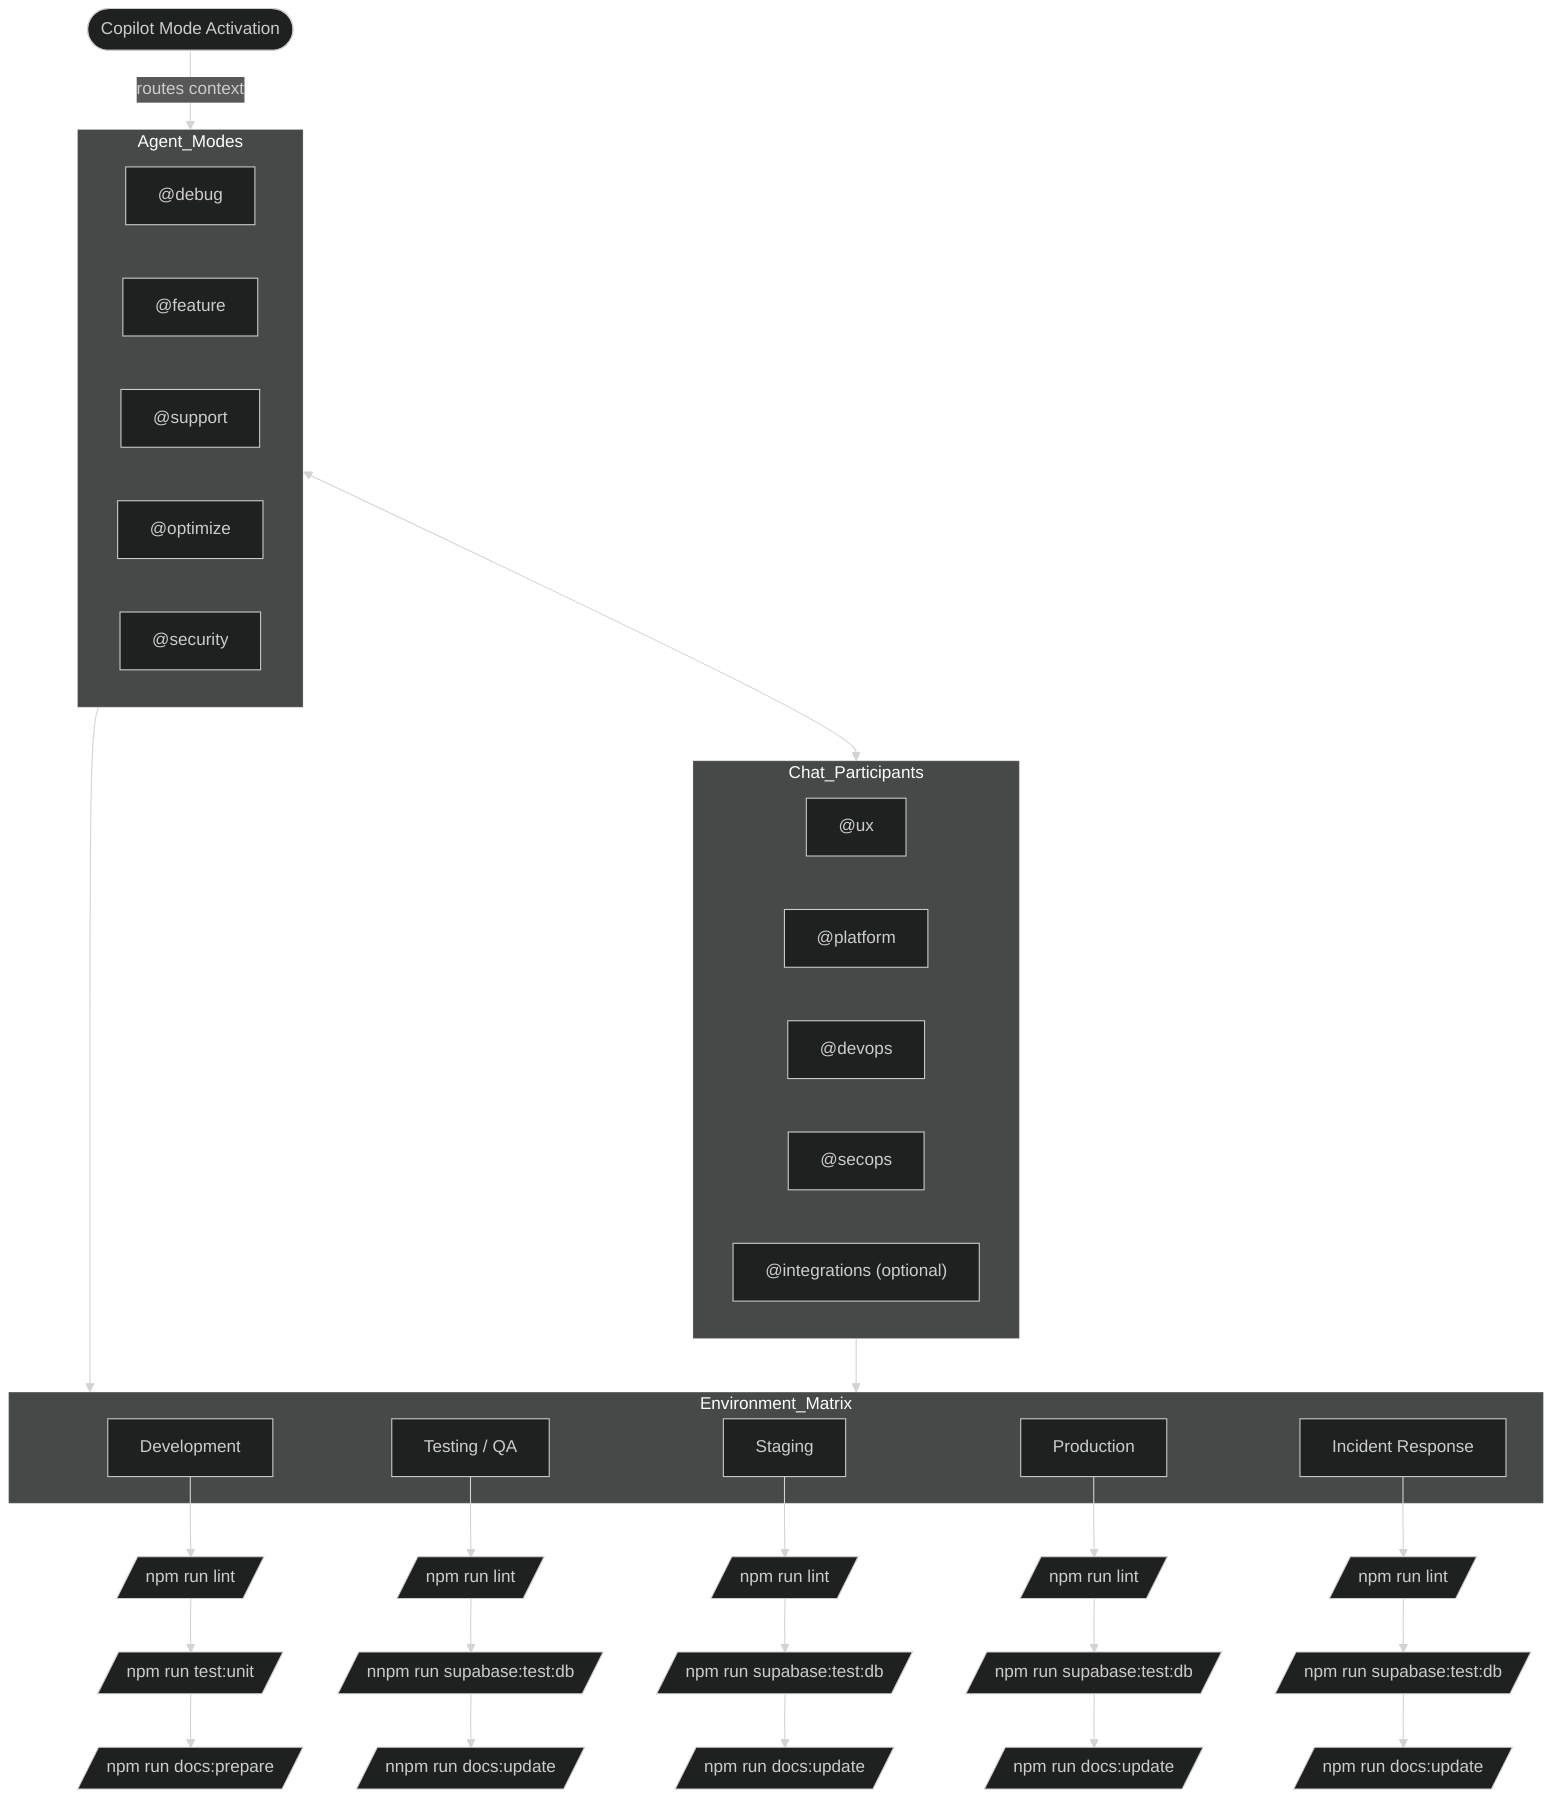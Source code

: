 %%{init: {'theme': 'dark', 'layout': 'dagre'}}%%
flowchart TD
    %% Copilot Mode Activation
    CopilotActivation@{shape: stadium, label: ["Copilot Mode Activation"]} -->|routes context| Agent_Modes

    subgraph Agent_Modes
        DEBUG["@debug"]
        FEATURE["@feature"]
        SUPPORT["@support"]
        OPTIMIZE["@optimize"]
        SECURITY["@security"]
    end

    %% Many-to-many mapping table: Agent Modes ↔ Chat Participants
    subgraph Chat_Participants
        ux_participant["@ux"]
        platform_participant["@platform"]
        devops_participant["@devops"]
        secops_participant["@secops"]
        integrations_participant["@integrations (optional)"]
    end
   
    Agent_Modes --> Environment_Matrix
    Agent_Modes <--> Chat_Participants
    Chat_Participants --> Environment_Matrix

     %% Chat Participants → Environment Matrix
    subgraph Environment_Matrix
        DEV["Development"]
        TEST["Testing / QA"]
        STAGE["Staging"]
        PROD["Production"]
        INCIDENT["Incident Response"]
    end
%% Environment Matrix → Functions / Tests / Workflows
    DEV --> DEV_Function1@{shape: "lean-r", label: "npm run lint"} 
    --> DEV_Function2@{shape: "lean-r", label: "npm run test:unit"}
    --> DEV_Function3@{shape: "lean-r", label: "npm run docs:prepare"}
    
    TEST --> TEST_Function1@{shape: "lean-r", label: "npm run lint"}
    --> TEST_Function2@{shape: "lean-r", label: "nnpm run supabase:test:db"}
    --> TEST_Function3@{shape: "lean-r", label: "nnpm run docs:update"}
    
    STAGE --> STAGE_Function1@{shape: "lean-r", label: "npm run lint"}
    --> STAGE_Function2@{shape: "lean-r", label: "npm run supabase:test:db"}
    --> STAGE_Function3@{shape: "lean-r", label: "npm run docs:update"}
    
    PROD --> PROD_Function1@{shape: "lean-r", label: "npm run lint"}
    --> PROD_Function2@{shape: "lean-r", label: "npm run supabase:test:db"}
    --> PROD_Function3@{shape: "lean-r", label: "npm run docs:update"}
    
    INCIDENT --> INCIDENT_Function1@{shape: "lean-r", label: "npm run lint"}
    --> INCIDENT_Function2@{shape: "lean-r", label: "npm run supabase:test:db"}
    --> INCIDENT_Function3@{shape: "lean-r", label: "npm run docs:update"}